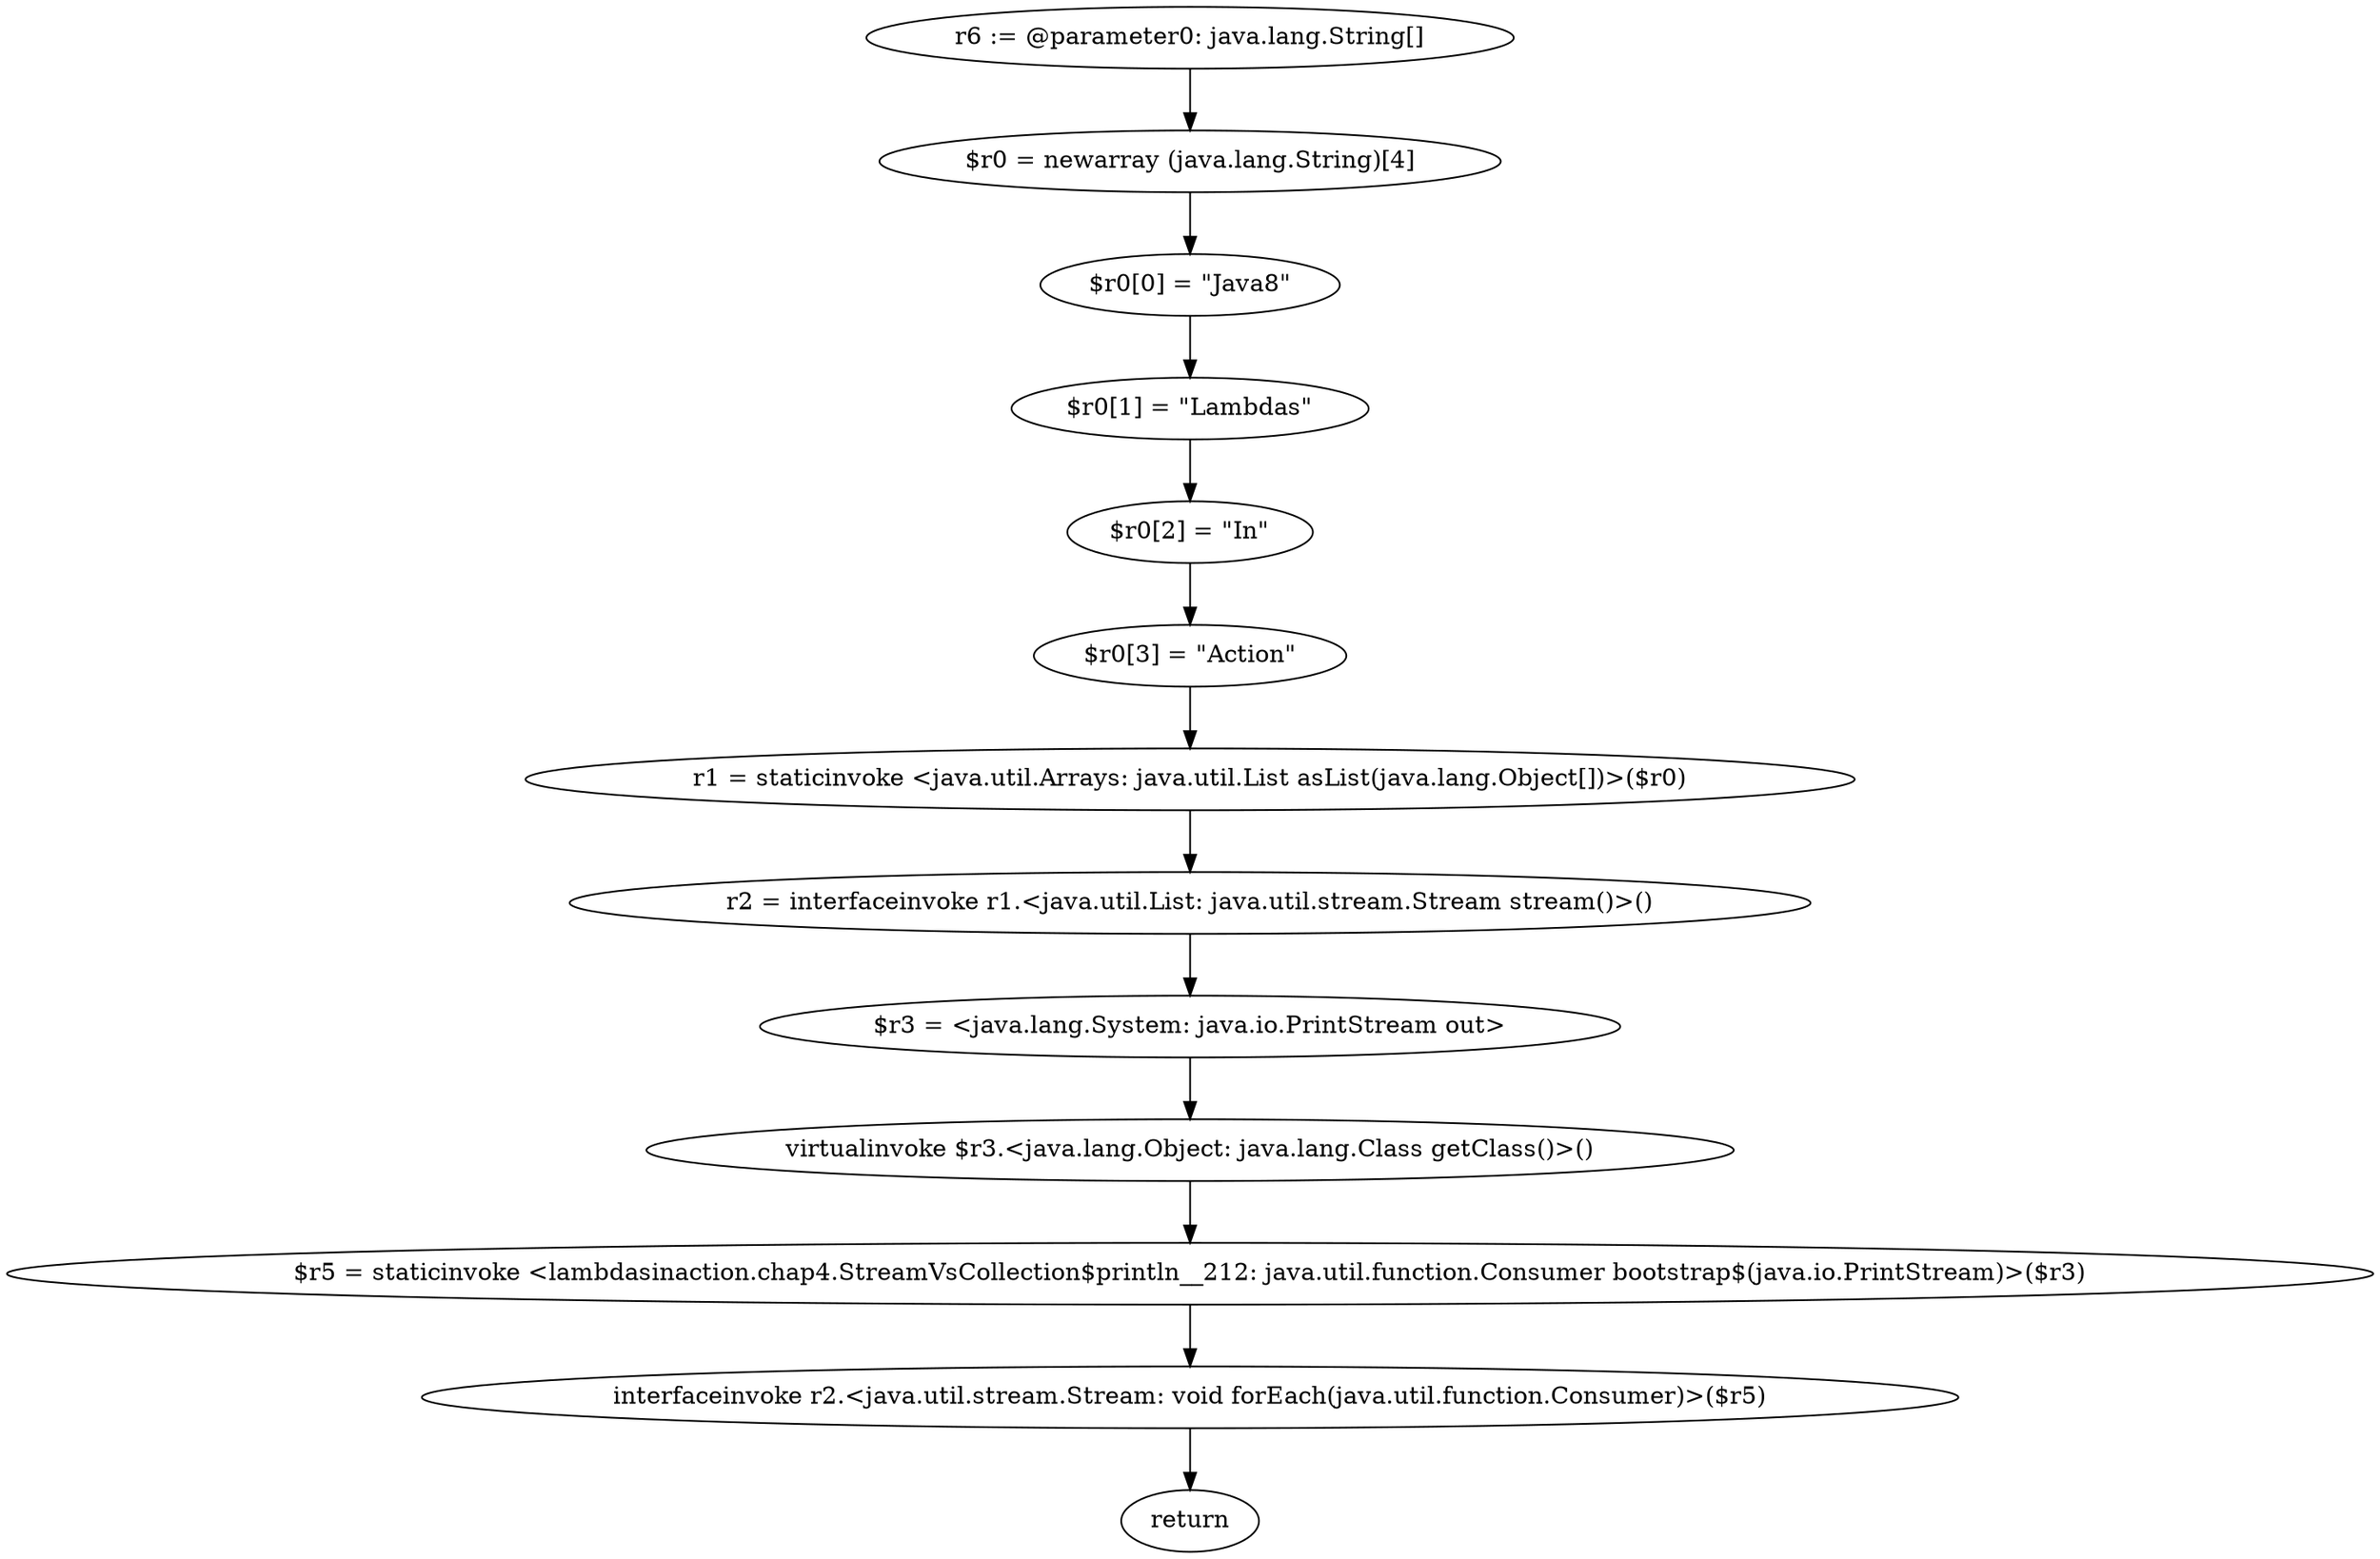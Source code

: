 digraph "unitGraph" {
    "r6 := @parameter0: java.lang.String[]"
    "$r0 = newarray (java.lang.String)[4]"
    "$r0[0] = \"Java8\""
    "$r0[1] = \"Lambdas\""
    "$r0[2] = \"In\""
    "$r0[3] = \"Action\""
    "r1 = staticinvoke <java.util.Arrays: java.util.List asList(java.lang.Object[])>($r0)"
    "r2 = interfaceinvoke r1.<java.util.List: java.util.stream.Stream stream()>()"
    "$r3 = <java.lang.System: java.io.PrintStream out>"
    "virtualinvoke $r3.<java.lang.Object: java.lang.Class getClass()>()"
    "$r5 = staticinvoke <lambdasinaction.chap4.StreamVsCollection$println__212: java.util.function.Consumer bootstrap$(java.io.PrintStream)>($r3)"
    "interfaceinvoke r2.<java.util.stream.Stream: void forEach(java.util.function.Consumer)>($r5)"
    "return"
    "r6 := @parameter0: java.lang.String[]"->"$r0 = newarray (java.lang.String)[4]";
    "$r0 = newarray (java.lang.String)[4]"->"$r0[0] = \"Java8\"";
    "$r0[0] = \"Java8\""->"$r0[1] = \"Lambdas\"";
    "$r0[1] = \"Lambdas\""->"$r0[2] = \"In\"";
    "$r0[2] = \"In\""->"$r0[3] = \"Action\"";
    "$r0[3] = \"Action\""->"r1 = staticinvoke <java.util.Arrays: java.util.List asList(java.lang.Object[])>($r0)";
    "r1 = staticinvoke <java.util.Arrays: java.util.List asList(java.lang.Object[])>($r0)"->"r2 = interfaceinvoke r1.<java.util.List: java.util.stream.Stream stream()>()";
    "r2 = interfaceinvoke r1.<java.util.List: java.util.stream.Stream stream()>()"->"$r3 = <java.lang.System: java.io.PrintStream out>";
    "$r3 = <java.lang.System: java.io.PrintStream out>"->"virtualinvoke $r3.<java.lang.Object: java.lang.Class getClass()>()";
    "virtualinvoke $r3.<java.lang.Object: java.lang.Class getClass()>()"->"$r5 = staticinvoke <lambdasinaction.chap4.StreamVsCollection$println__212: java.util.function.Consumer bootstrap$(java.io.PrintStream)>($r3)";
    "$r5 = staticinvoke <lambdasinaction.chap4.StreamVsCollection$println__212: java.util.function.Consumer bootstrap$(java.io.PrintStream)>($r3)"->"interfaceinvoke r2.<java.util.stream.Stream: void forEach(java.util.function.Consumer)>($r5)";
    "interfaceinvoke r2.<java.util.stream.Stream: void forEach(java.util.function.Consumer)>($r5)"->"return";
}
